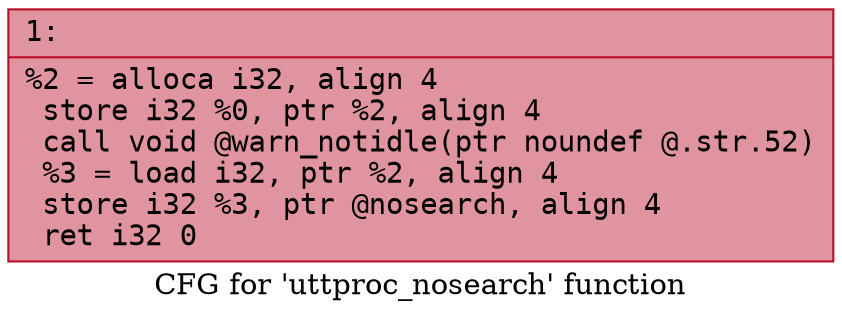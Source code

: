 digraph "CFG for 'uttproc_nosearch' function" {
	label="CFG for 'uttproc_nosearch' function";

	Node0x6000008a2440 [shape=record,color="#b70d28ff", style=filled, fillcolor="#b70d2870" fontname="Courier",label="{1:\l|  %2 = alloca i32, align 4\l  store i32 %0, ptr %2, align 4\l  call void @warn_notidle(ptr noundef @.str.52)\l  %3 = load i32, ptr %2, align 4\l  store i32 %3, ptr @nosearch, align 4\l  ret i32 0\l}"];
}
